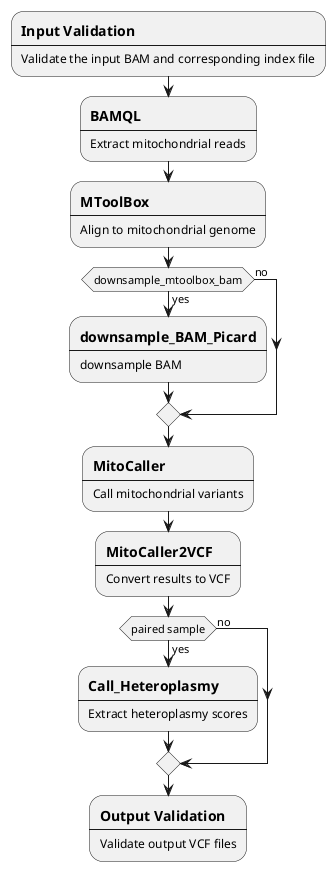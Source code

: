 @startuml
skinparam SwimlaneTitleFontStyle bold


:==Input Validation
----
Validate the input BAM and corresponding index file;
:==BAMQL
----
Extract mitochondrial reads;
:==MToolBox
----
Align to mitochondrial genome;
if (downsample_mtoolbox_bam) then (yes)
  :==downsample_BAM_Picard
  ----
  downsample BAM;
else (no)
endif
:==MitoCaller
----
Call mitochondrial variants;
:==MitoCaller2VCF
----
Convert results to VCF;
if (paired sample) then (yes)
  :==Call_Heteroplasmy
  ----
  Extract heteroplasmy scores;
else (no)
endif
:==Output Validation
----
Validate output VCF files;

@enduml
